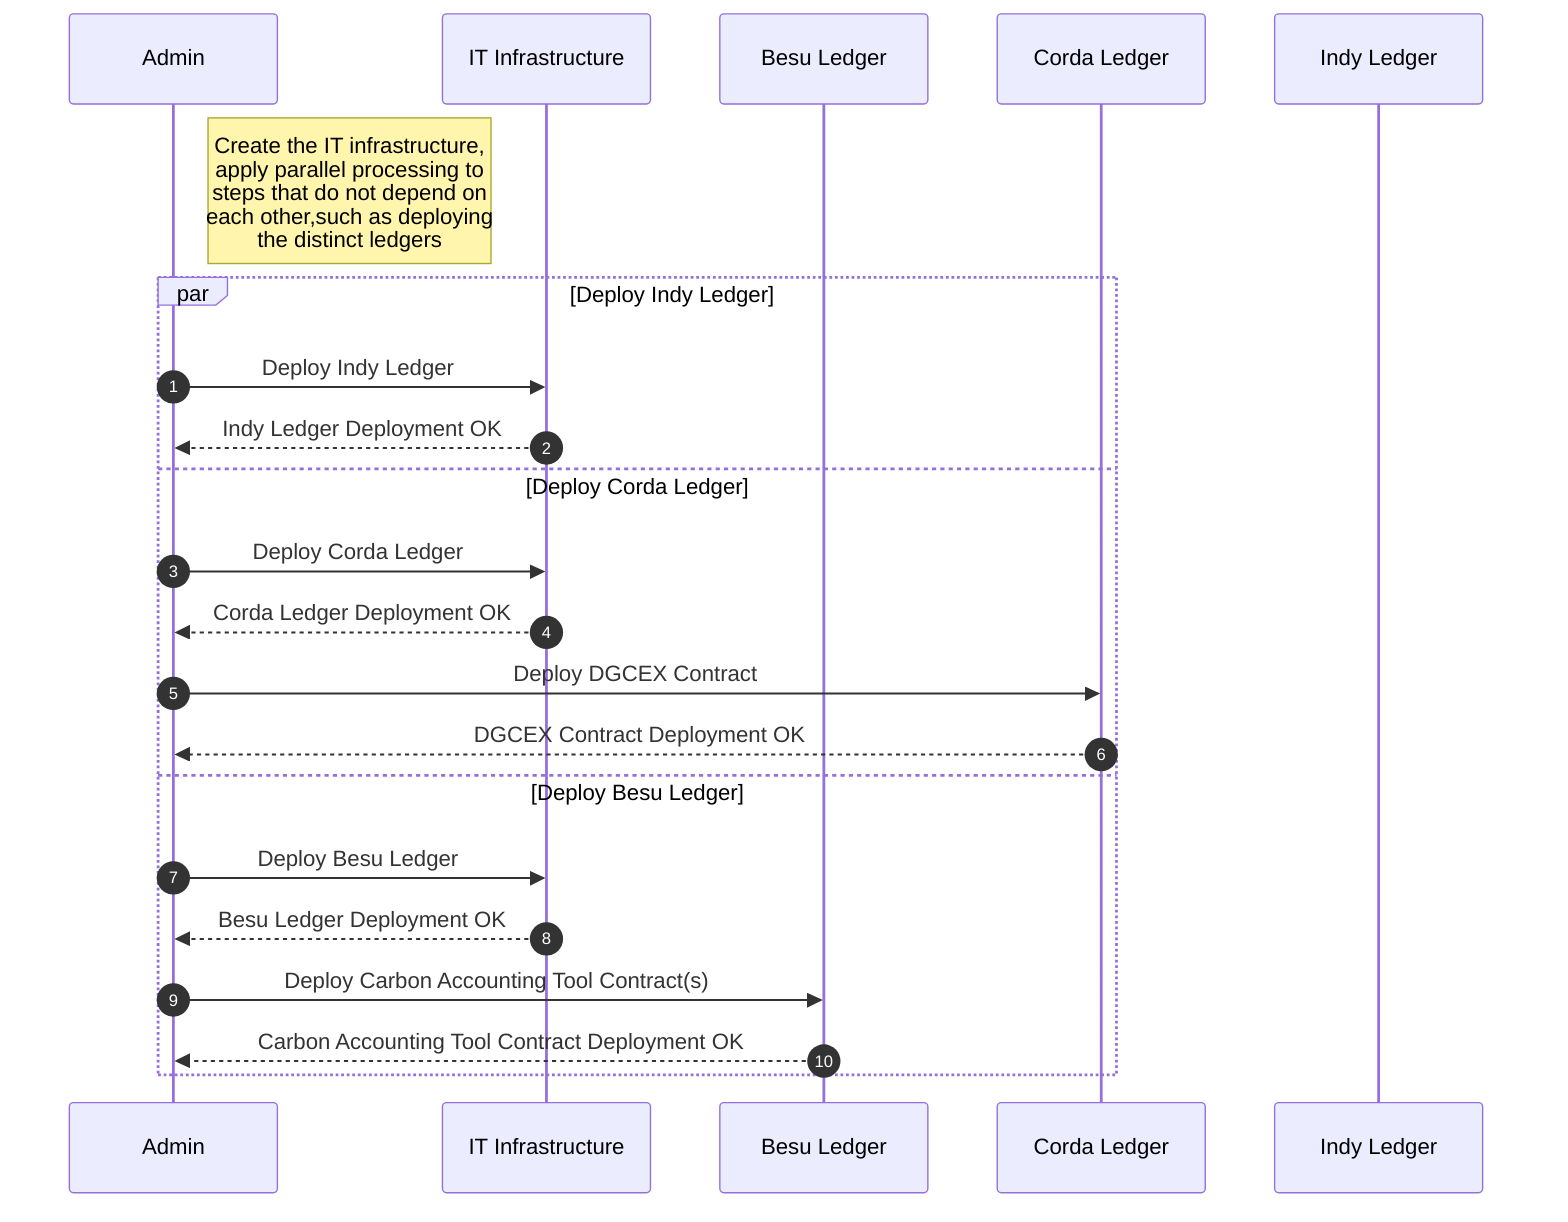 sequenceDiagram
    autonumber

    participant Admin;
    participant IT Infrastructure;
    participant Besu Ledger;
    participant Corda Ledger;
    participant Indy Ledger;

    Note right of Admin: Create the IT infrastructure,<br/>apply parallel processing to<br/>steps that do not depend on<br/>each other,such as deploying<br/>the distinct ledgers
    par Deploy Indy Ledger
        Admin->>IT Infrastructure: Deploy Indy Ledger
        IT Infrastructure-->>Admin: Indy Ledger Deployment OK
    and Deploy Corda Ledger
        Admin->>IT Infrastructure: Deploy Corda Ledger
        IT Infrastructure-->>Admin: Corda Ledger Deployment OK
        Admin->>Corda Ledger: Deploy DGCEX Contract
        Corda Ledger-->>Admin: DGCEX Contract Deployment OK
    and Deploy Besu Ledger
        Admin->>IT Infrastructure: Deploy Besu Ledger
        IT Infrastructure-->>Admin: Besu Ledger Deployment OK

        Admin->>Besu Ledger: Deploy Carbon Accounting Tool Contract(s)
        Besu Ledger-->>Admin: Carbon Accounting Tool Contract Deployment OK
    end